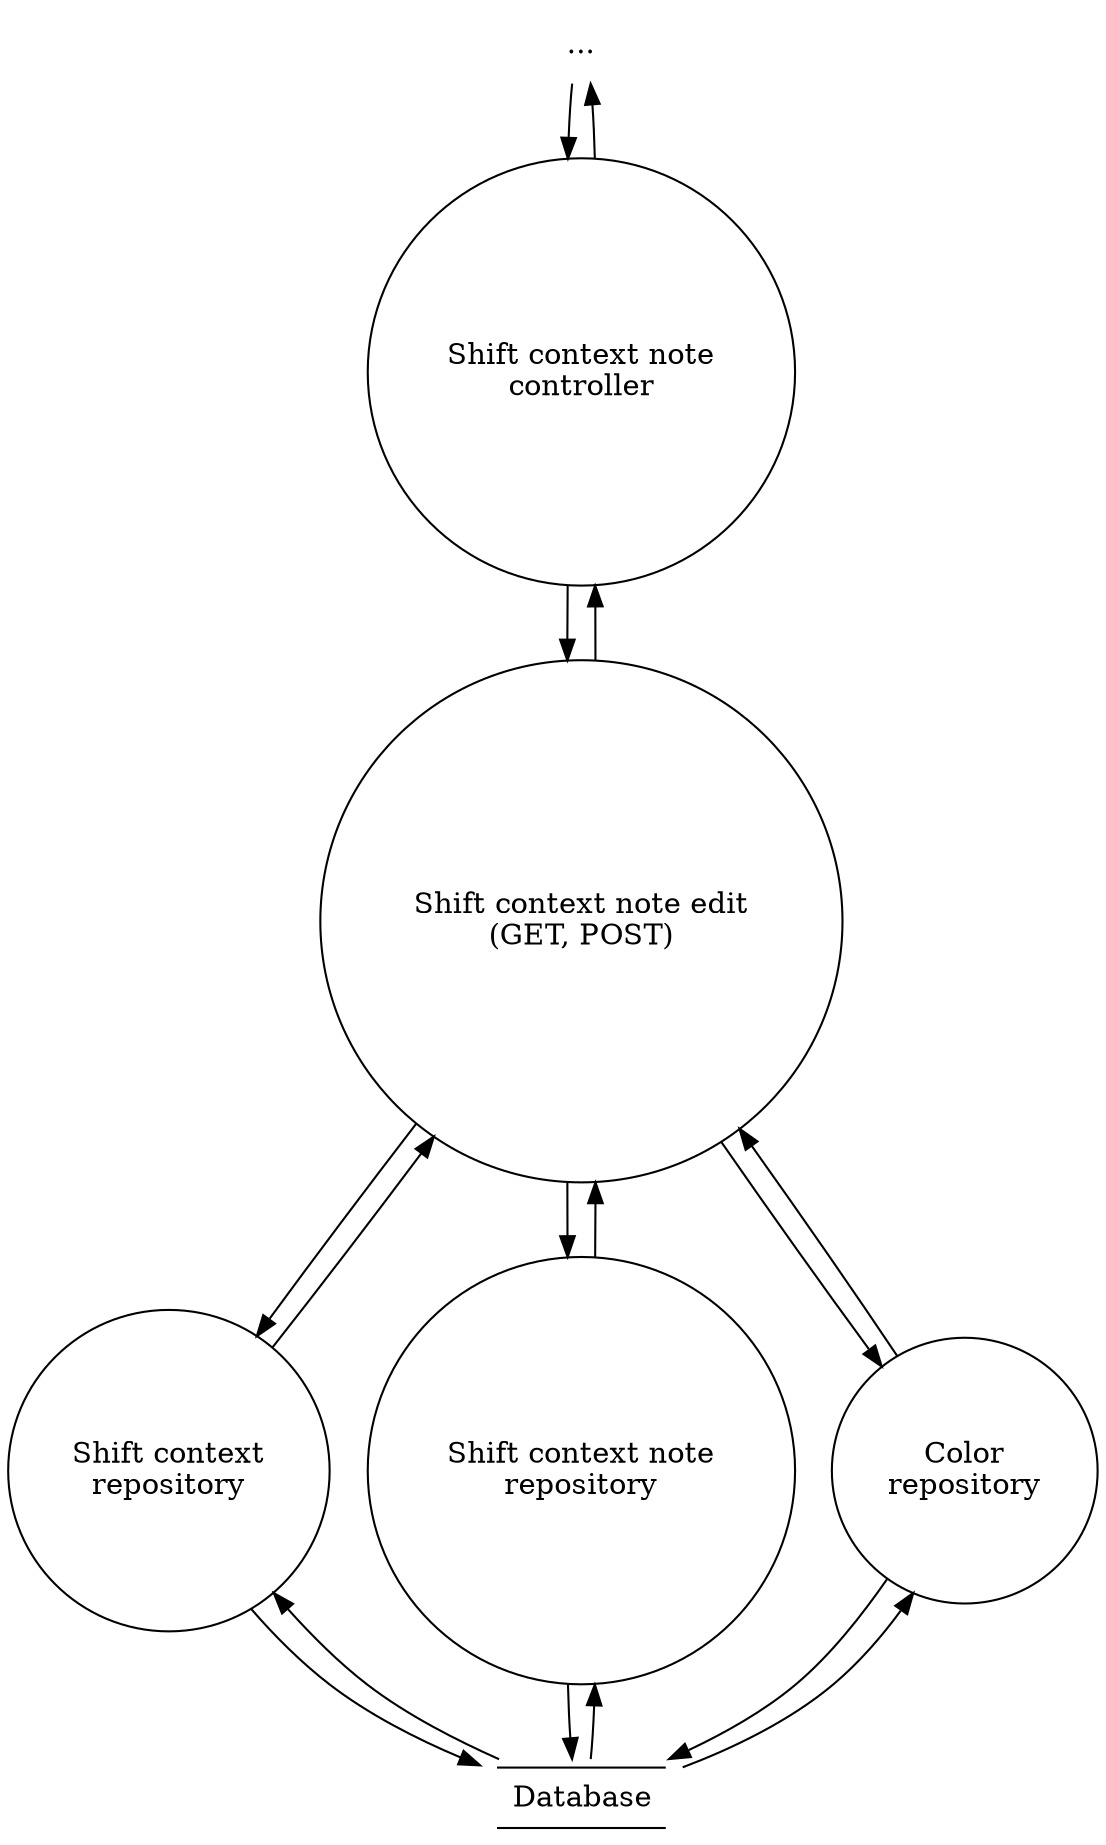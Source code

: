 digraph data_flow_diagram {
    node [ shape = circle ]
    
    "..." [ shape = none ]
    
    "..." -> "Shift context note\ncontroller" -> "..."

    "Shift context note\ncontroller" -> {
        "Shift context note edit\n(GET, POST)"
    } -> "Shift context note\ncontroller"
    
    subgraph repositories {
        rank = same
        
        "Shift context\nrepository"
        "Shift context note\nrepository"
        "Color\nrepository"
    }
    
    "Shift context note edit\n(GET, POST)" -> {
        "Shift context\nrepository"
        "Shift context note\nrepository"
        "Color\nrepository"
    } -> "Shift context note edit\n(GET, POST)"
    
    Database [
        label = <
            <TABLE BORDER="1" SIDES="TB" CELLBORDER="0" CELLPADDING="6" CELLSPACING="0">
                <TR><TD>Database</TD></TR>
            </TABLE>
        >,
        shape = none ]
    
    Database -> {
        "Shift context\nrepository"
        "Shift context note\nrepository"
        "Color\nrepository"
    } -> Database
}
